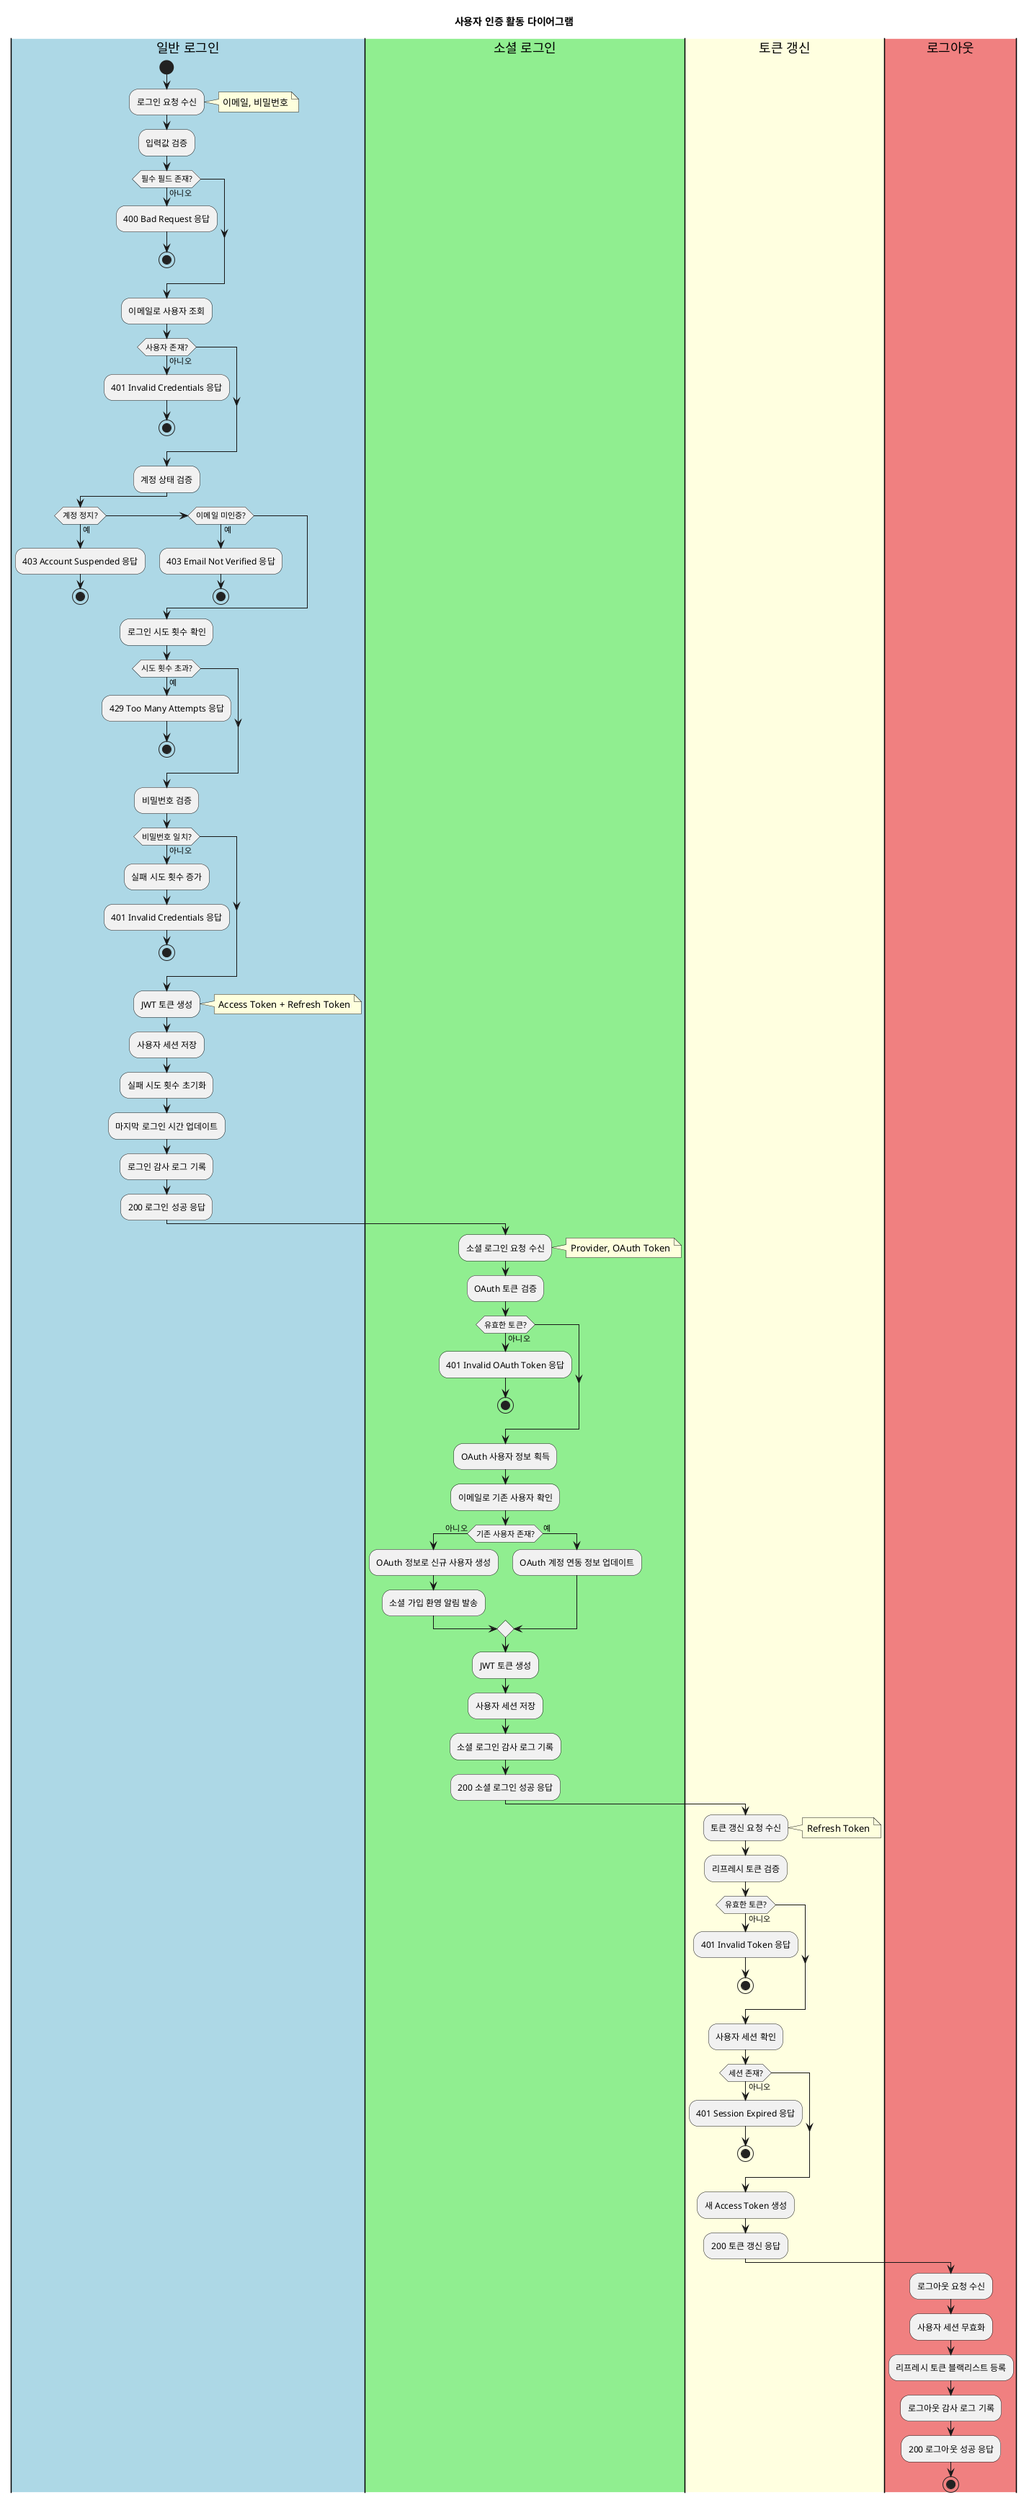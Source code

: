 @startuml
title 사용자 인증 활동 다이어그램

|#LightBlue|일반 로그인|
start

:로그인 요청 수신;
note right: 이메일, 비밀번호

:입력값 검증;

if (필수 필드 존재?) then (아니오)
  :400 Bad Request 응답;
  stop
endif

:이메일로 사용자 조회;

if (사용자 존재?) then (아니오)
  :401 Invalid Credentials 응답;
  stop
endif

:계정 상태 검증;

if (계정 정지?) then (예)
  :403 Account Suspended 응답;
  stop
elseif (이메일 미인증?) then (예)
  :403 Email Not Verified 응답;
  stop
endif

:로그인 시도 횟수 확인;

if (시도 횟수 초과?) then (예)
  :429 Too Many Attempts 응답;
  stop
endif

:비밀번호 검증;

if (비밀번호 일치?) then (아니오)
  :실패 시도 횟수 증가;
  :401 Invalid Credentials 응답;
  stop
endif

:JWT 토큰 생성;
note right: Access Token + Refresh Token

:사용자 세션 저장;
:실패 시도 횟수 초기화;
:마지막 로그인 시간 업데이트;
:로그인 감사 로그 기록;

:200 로그인 성공 응답;

|#LightGreen|소셜 로그인|
:소셜 로그인 요청 수신;
note right: Provider, OAuth Token

:OAuth 토큰 검증;

if (유효한 토큰?) then (아니오)
  :401 Invalid OAuth Token 응답;
  stop
endif

:OAuth 사용자 정보 획득;

:이메일로 기존 사용자 확인;

if (기존 사용자 존재?) then (아니오)
  :OAuth 정보로 신규 사용자 생성;
  :소셜 가입 환영 알림 발송;
else (예)
  :OAuth 계정 연동 정보 업데이트;
endif

:JWT 토큰 생성;
:사용자 세션 저장;
:소셜 로그인 감사 로그 기록;

:200 소셜 로그인 성공 응답;

|#LightYellow|토큰 갱신|
:토큰 갱신 요청 수신;
note right: Refresh Token

:리프레시 토큰 검증;

if (유효한 토큰?) then (아니오)
  :401 Invalid Token 응답;
  stop
endif

:사용자 세션 확인;

if (세션 존재?) then (아니오)
  :401 Session Expired 응답;
  stop
endif

:새 Access Token 생성;

:200 토큰 갱신 응답;

|#LightCoral|로그아웃|
:로그아웃 요청 수신;

:사용자 세션 무효화;
:리프레시 토큰 블랙리스트 등록;
:로그아웃 감사 로그 기록;

:200 로그아웃 성공 응답;

stop

@enduml
